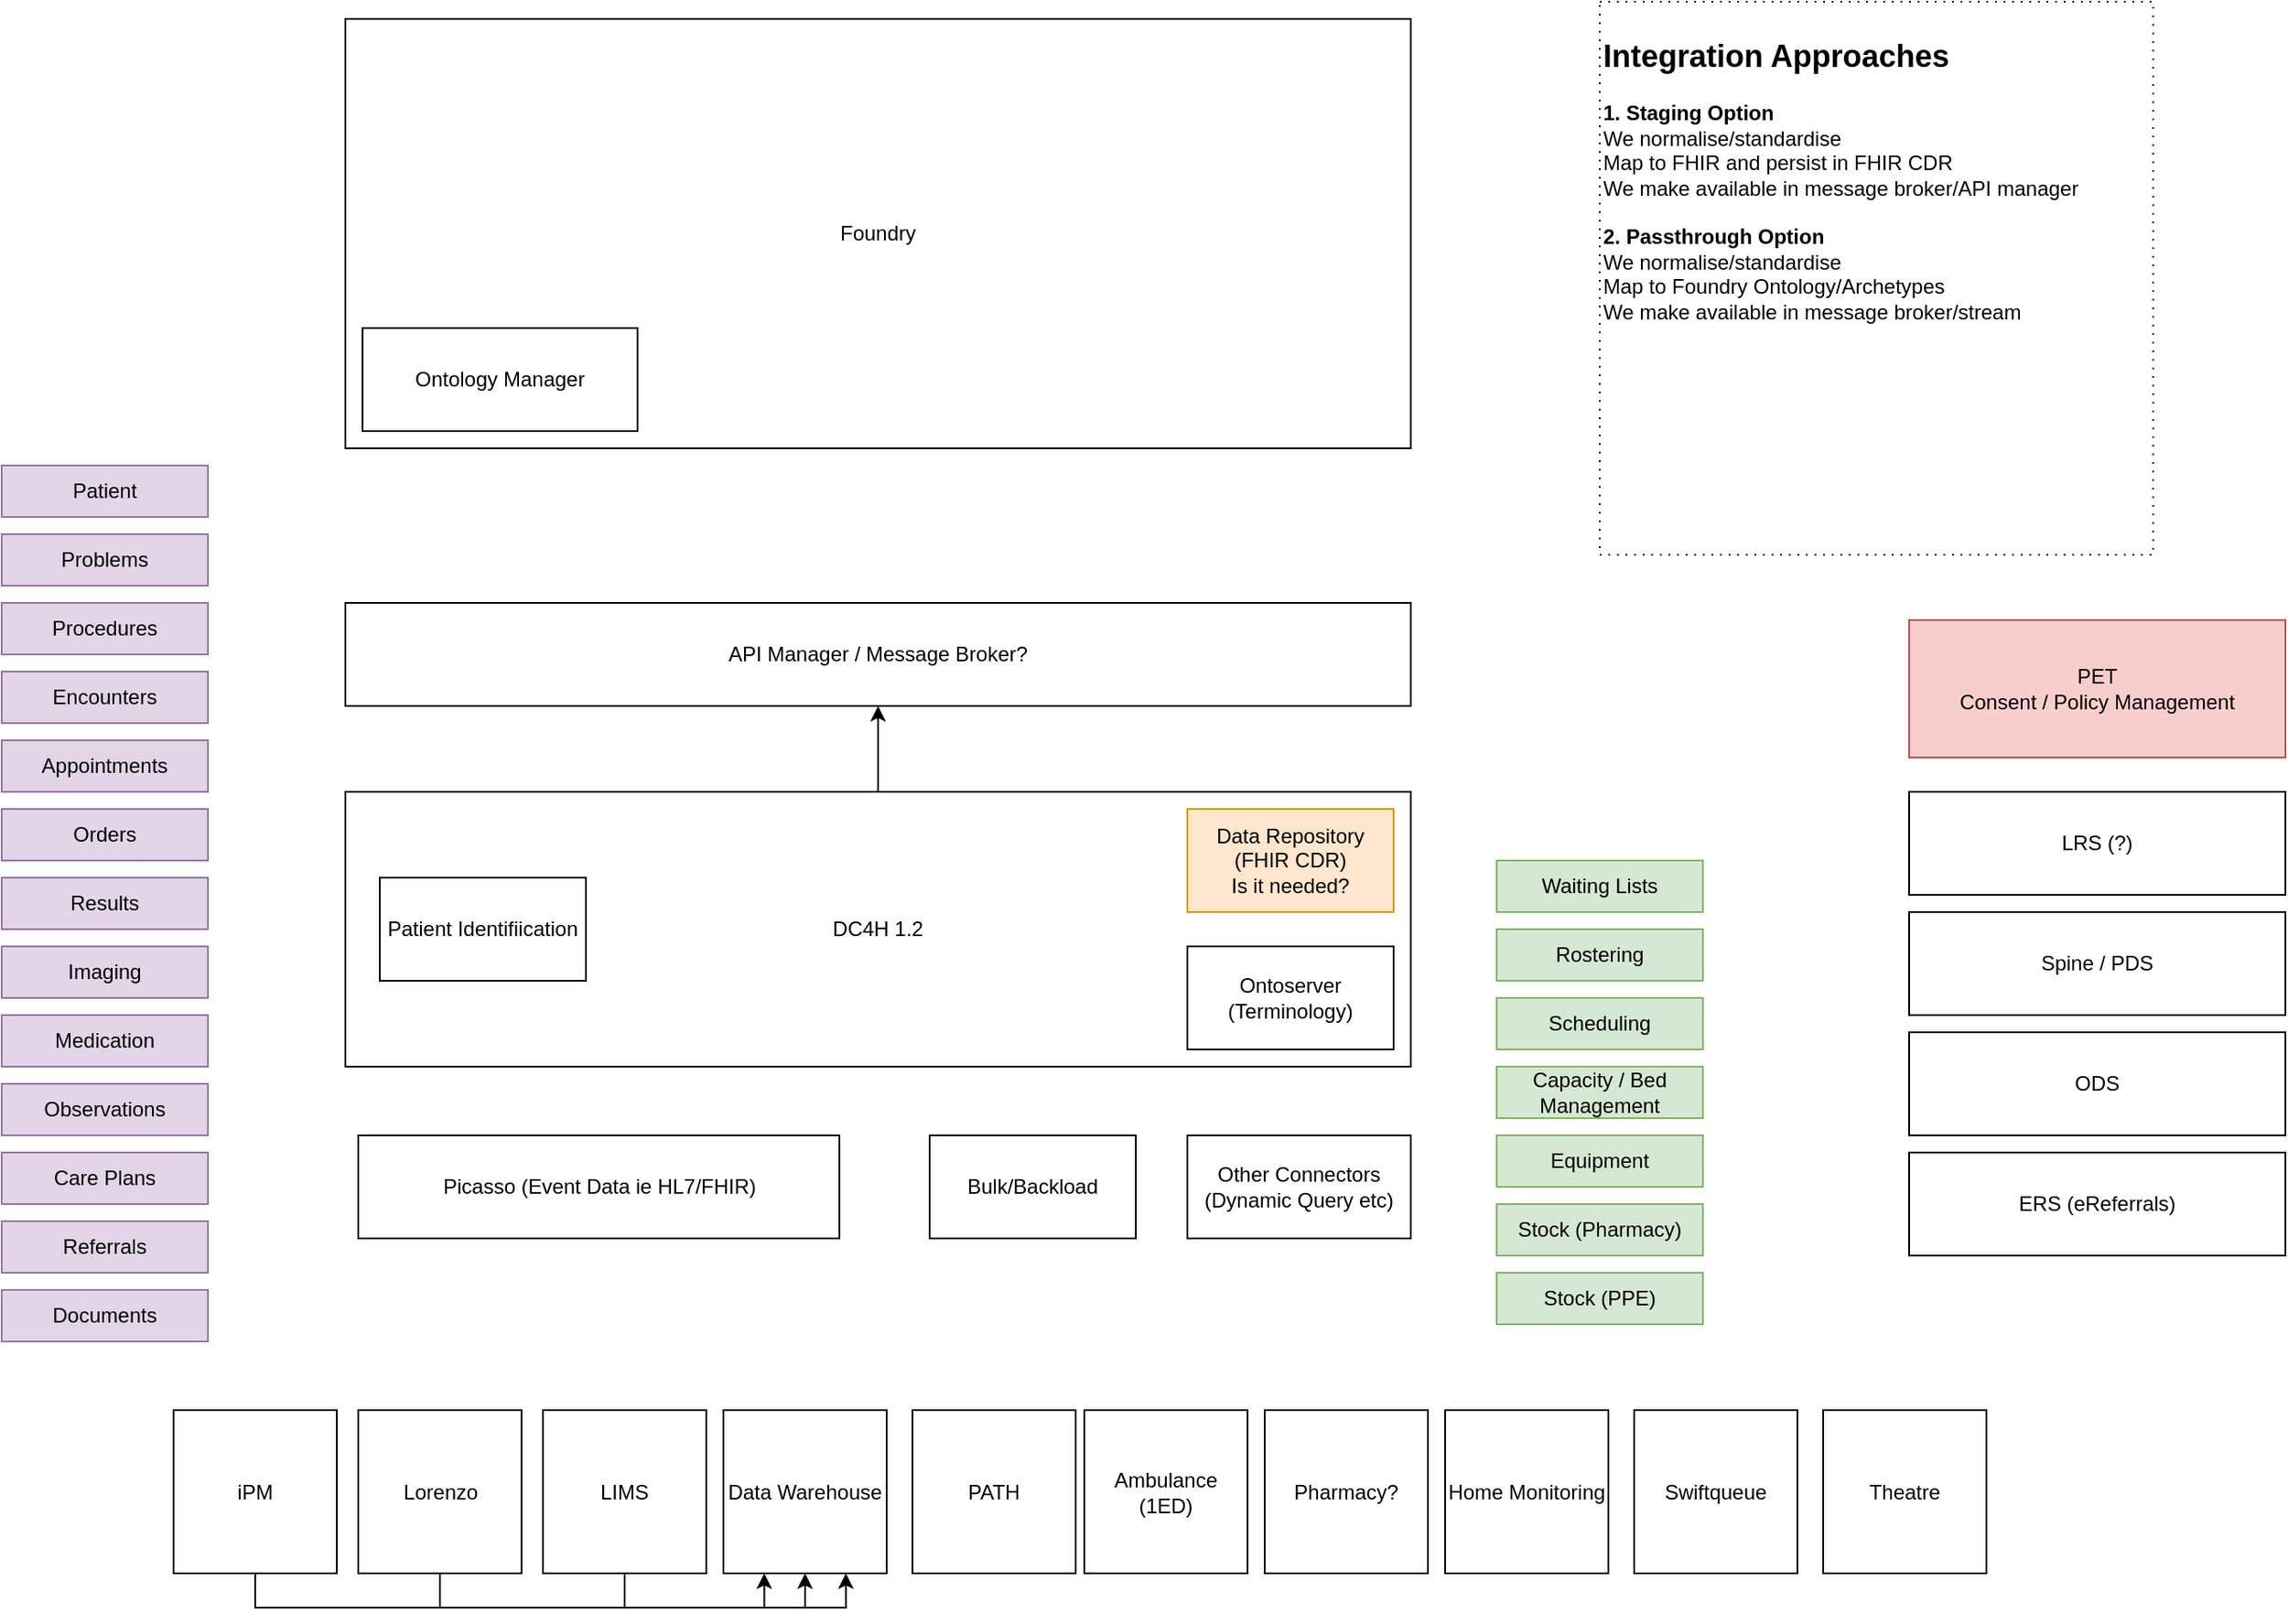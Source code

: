 <mxfile version="20.8.10" type="github">
  <diagram name="Page-1" id="IfO4KlaMefnt0QP_XdHf">
    <mxGraphModel dx="2027" dy="1156" grid="1" gridSize="10" guides="1" tooltips="1" connect="1" arrows="1" fold="1" page="1" pageScale="1" pageWidth="827" pageHeight="1169" math="0" shadow="0">
      <root>
        <mxCell id="0" />
        <mxCell id="1" parent="0" />
        <mxCell id="ulQrxE13SRcMPfscdwj9-69" style="edgeStyle=orthogonalEdgeStyle;rounded=0;orthogonalLoop=1;jettySize=auto;html=1;exitX=0.5;exitY=1;exitDx=0;exitDy=0;entryX=0.5;entryY=1;entryDx=0;entryDy=0;" parent="1" source="ulQrxE13SRcMPfscdwj9-1" target="ulQrxE13SRcMPfscdwj9-67" edge="1">
          <mxGeometry relative="1" as="geometry" />
        </mxCell>
        <mxCell id="ulQrxE13SRcMPfscdwj9-1" value="iPM" style="whiteSpace=wrap;html=1;aspect=fixed;" parent="1" vertex="1">
          <mxGeometry x="170" y="890" width="95" height="95" as="geometry" />
        </mxCell>
        <mxCell id="ulQrxE13SRcMPfscdwj9-2" value="Lorenzo" style="whiteSpace=wrap;html=1;aspect=fixed;" parent="1" vertex="1">
          <mxGeometry x="277.5" y="890" width="95" height="95" as="geometry" />
        </mxCell>
        <mxCell id="ulQrxE13SRcMPfscdwj9-3" value="LIMS" style="whiteSpace=wrap;html=1;aspect=fixed;" parent="1" vertex="1">
          <mxGeometry x="385" y="890" width="95" height="95" as="geometry" />
        </mxCell>
        <mxCell id="ulQrxE13SRcMPfscdwj9-4" value="PATH" style="whiteSpace=wrap;html=1;aspect=fixed;" parent="1" vertex="1">
          <mxGeometry x="600" y="890" width="95" height="95" as="geometry" />
        </mxCell>
        <mxCell id="ulQrxE13SRcMPfscdwj9-6" value="Picasso (Event Data ie HL7/FHIR)" style="rounded=0;whiteSpace=wrap;html=1;" parent="1" vertex="1">
          <mxGeometry x="277.5" y="730" width="280" height="60" as="geometry" />
        </mxCell>
        <mxCell id="ulQrxE13SRcMPfscdwj9-12" value="Bulk/Backload" style="rounded=0;whiteSpace=wrap;html=1;" parent="1" vertex="1">
          <mxGeometry x="610" y="730" width="120" height="60" as="geometry" />
        </mxCell>
        <mxCell id="ulQrxE13SRcMPfscdwj9-19" value="Other Connectors (Dynamic Query etc)" style="rounded=0;whiteSpace=wrap;html=1;" parent="1" vertex="1">
          <mxGeometry x="760" y="730" width="130" height="60" as="geometry" />
        </mxCell>
        <mxCell id="ulQrxE13SRcMPfscdwj9-20" value="DC4H 1.2" style="rounded=0;whiteSpace=wrap;html=1;" parent="1" vertex="1">
          <mxGeometry x="270" y="530" width="620" height="160" as="geometry" />
        </mxCell>
        <mxCell id="ulQrxE13SRcMPfscdwj9-22" value="Patient Identifiication" style="rounded=0;whiteSpace=wrap;html=1;" parent="1" vertex="1">
          <mxGeometry x="290" y="580" width="120" height="60" as="geometry" />
        </mxCell>
        <mxCell id="ulQrxE13SRcMPfscdwj9-23" value="Data Repository (FHIR CDR)&lt;br&gt;Is it needed?" style="rounded=0;whiteSpace=wrap;html=1;fillColor=#ffe6cc;strokeColor=#d79b00;" parent="1" vertex="1">
          <mxGeometry x="760" y="540" width="120" height="60" as="geometry" />
        </mxCell>
        <mxCell id="ulQrxE13SRcMPfscdwj9-24" value="Foundry" style="rounded=0;whiteSpace=wrap;html=1;" parent="1" vertex="1">
          <mxGeometry x="270" y="80" width="620" height="250" as="geometry" />
        </mxCell>
        <mxCell id="ulQrxE13SRcMPfscdwj9-26" value="Ontology Manager" style="rounded=0;whiteSpace=wrap;html=1;" parent="1" vertex="1">
          <mxGeometry x="280" y="260" width="160" height="60" as="geometry" />
        </mxCell>
        <mxCell id="ulQrxE13SRcMPfscdwj9-28" value="API Manager / Message Broker?" style="rounded=0;whiteSpace=wrap;html=1;" parent="1" vertex="1">
          <mxGeometry x="270" y="420" width="620" height="60" as="geometry" />
        </mxCell>
        <mxCell id="ulQrxE13SRcMPfscdwj9-29" value="" style="endArrow=classic;html=1;rounded=0;entryX=0.5;entryY=1;entryDx=0;entryDy=0;exitX=0.5;exitY=0;exitDx=0;exitDy=0;" parent="1" source="ulQrxE13SRcMPfscdwj9-20" target="ulQrxE13SRcMPfscdwj9-28" edge="1">
          <mxGeometry width="50" height="50" relative="1" as="geometry">
            <mxPoint x="530" y="630" as="sourcePoint" />
            <mxPoint x="580" y="580" as="targetPoint" />
          </mxGeometry>
        </mxCell>
        <mxCell id="ulQrxE13SRcMPfscdwj9-30" value="Ontoserver (Terminology)" style="rounded=0;whiteSpace=wrap;html=1;" parent="1" vertex="1">
          <mxGeometry x="760" y="620" width="120" height="60" as="geometry" />
        </mxCell>
        <mxCell id="ulQrxE13SRcMPfscdwj9-31" value="Waiting Lists" style="rounded=0;whiteSpace=wrap;html=1;fillColor=#d5e8d4;strokeColor=#82b366;" parent="1" vertex="1">
          <mxGeometry x="940" y="570" width="120" height="30" as="geometry" />
        </mxCell>
        <mxCell id="ulQrxE13SRcMPfscdwj9-32" value="Rostering" style="rounded=0;whiteSpace=wrap;html=1;fillColor=#d5e8d4;strokeColor=#82b366;" parent="1" vertex="1">
          <mxGeometry x="940" y="610" width="120" height="30" as="geometry" />
        </mxCell>
        <mxCell id="ulQrxE13SRcMPfscdwj9-33" value="Scheduling" style="rounded=0;whiteSpace=wrap;html=1;fillColor=#d5e8d4;strokeColor=#82b366;" parent="1" vertex="1">
          <mxGeometry x="940" y="650" width="120" height="30" as="geometry" />
        </mxCell>
        <mxCell id="ulQrxE13SRcMPfscdwj9-34" value="Capacity / Bed Management" style="rounded=0;whiteSpace=wrap;html=1;fillColor=#d5e8d4;strokeColor=#82b366;" parent="1" vertex="1">
          <mxGeometry x="940" y="690" width="120" height="30" as="geometry" />
        </mxCell>
        <mxCell id="ulQrxE13SRcMPfscdwj9-35" value="Equipment" style="rounded=0;whiteSpace=wrap;html=1;fillColor=#d5e8d4;strokeColor=#82b366;" parent="1" vertex="1">
          <mxGeometry x="940" y="730" width="120" height="30" as="geometry" />
        </mxCell>
        <mxCell id="ulQrxE13SRcMPfscdwj9-36" value="Patient" style="rounded=0;whiteSpace=wrap;html=1;fillColor=#e1d5e7;strokeColor=#9673a6;" parent="1" vertex="1">
          <mxGeometry x="70" y="340" width="120" height="30" as="geometry" />
        </mxCell>
        <mxCell id="ulQrxE13SRcMPfscdwj9-37" value="Problems" style="rounded=0;whiteSpace=wrap;html=1;fillColor=#e1d5e7;strokeColor=#9673a6;" parent="1" vertex="1">
          <mxGeometry x="70" y="380" width="120" height="30" as="geometry" />
        </mxCell>
        <mxCell id="ulQrxE13SRcMPfscdwj9-38" value="Procedures" style="rounded=0;whiteSpace=wrap;html=1;fillColor=#e1d5e7;strokeColor=#9673a6;" parent="1" vertex="1">
          <mxGeometry x="70" y="420" width="120" height="30" as="geometry" />
        </mxCell>
        <mxCell id="ulQrxE13SRcMPfscdwj9-39" value="Encounters" style="rounded=0;whiteSpace=wrap;html=1;fillColor=#e1d5e7;strokeColor=#9673a6;" parent="1" vertex="1">
          <mxGeometry x="70" y="460" width="120" height="30" as="geometry" />
        </mxCell>
        <mxCell id="ulQrxE13SRcMPfscdwj9-40" value="Appointments" style="rounded=0;whiteSpace=wrap;html=1;fillColor=#e1d5e7;strokeColor=#9673a6;" parent="1" vertex="1">
          <mxGeometry x="70" y="500" width="120" height="30" as="geometry" />
        </mxCell>
        <mxCell id="ulQrxE13SRcMPfscdwj9-41" value="Orders" style="rounded=0;whiteSpace=wrap;html=1;fillColor=#e1d5e7;strokeColor=#9673a6;" parent="1" vertex="1">
          <mxGeometry x="70" y="540" width="120" height="30" as="geometry" />
        </mxCell>
        <mxCell id="ulQrxE13SRcMPfscdwj9-42" value="Results" style="rounded=0;whiteSpace=wrap;html=1;fillColor=#e1d5e7;strokeColor=#9673a6;" parent="1" vertex="1">
          <mxGeometry x="70" y="580" width="120" height="30" as="geometry" />
        </mxCell>
        <mxCell id="ulQrxE13SRcMPfscdwj9-43" value="Imaging" style="rounded=0;whiteSpace=wrap;html=1;fillColor=#e1d5e7;strokeColor=#9673a6;" parent="1" vertex="1">
          <mxGeometry x="70" y="620" width="120" height="30" as="geometry" />
        </mxCell>
        <mxCell id="ulQrxE13SRcMPfscdwj9-44" value="Medication" style="rounded=0;whiteSpace=wrap;html=1;fillColor=#e1d5e7;strokeColor=#9673a6;" parent="1" vertex="1">
          <mxGeometry x="70" y="660" width="120" height="30" as="geometry" />
        </mxCell>
        <mxCell id="ulQrxE13SRcMPfscdwj9-45" value="Ambulance (1ED)" style="whiteSpace=wrap;html=1;aspect=fixed;" parent="1" vertex="1">
          <mxGeometry x="700" y="890" width="95" height="95" as="geometry" />
        </mxCell>
        <mxCell id="ulQrxE13SRcMPfscdwj9-46" value="Stock (Pharmacy)" style="rounded=0;whiteSpace=wrap;html=1;fillColor=#d5e8d4;strokeColor=#82b366;" parent="1" vertex="1">
          <mxGeometry x="940" y="770" width="120" height="30" as="geometry" />
        </mxCell>
        <mxCell id="ulQrxE13SRcMPfscdwj9-47" value="Stock (PPE)" style="rounded=0;whiteSpace=wrap;html=1;fillColor=#d5e8d4;strokeColor=#82b366;" parent="1" vertex="1">
          <mxGeometry x="940" y="810" width="120" height="30" as="geometry" />
        </mxCell>
        <mxCell id="ulQrxE13SRcMPfscdwj9-48" value="Pharmacy?" style="whiteSpace=wrap;html=1;aspect=fixed;" parent="1" vertex="1">
          <mxGeometry x="805" y="890" width="95" height="95" as="geometry" />
        </mxCell>
        <mxCell id="ulQrxE13SRcMPfscdwj9-49" value="Observations" style="rounded=0;whiteSpace=wrap;html=1;fillColor=#e1d5e7;strokeColor=#9673a6;" parent="1" vertex="1">
          <mxGeometry x="70" y="700" width="120" height="30" as="geometry" />
        </mxCell>
        <mxCell id="ulQrxE13SRcMPfscdwj9-50" value="Care Plans" style="rounded=0;whiteSpace=wrap;html=1;fillColor=#e1d5e7;strokeColor=#9673a6;" parent="1" vertex="1">
          <mxGeometry x="70" y="740" width="120" height="30" as="geometry" />
        </mxCell>
        <mxCell id="ulQrxE13SRcMPfscdwj9-51" value="Home Monitoring" style="whiteSpace=wrap;html=1;aspect=fixed;" parent="1" vertex="1">
          <mxGeometry x="910" y="890" width="95" height="95" as="geometry" />
        </mxCell>
        <mxCell id="ulQrxE13SRcMPfscdwj9-52" value="Swiftqueue" style="whiteSpace=wrap;html=1;aspect=fixed;" parent="1" vertex="1">
          <mxGeometry x="1020" y="890" width="95" height="95" as="geometry" />
        </mxCell>
        <mxCell id="ulQrxE13SRcMPfscdwj9-53" value="Theatre" style="whiteSpace=wrap;html=1;aspect=fixed;" parent="1" vertex="1">
          <mxGeometry x="1130" y="890" width="95" height="95" as="geometry" />
        </mxCell>
        <mxCell id="ulQrxE13SRcMPfscdwj9-54" value="Spine / PDS" style="rounded=0;whiteSpace=wrap;html=1;" parent="1" vertex="1">
          <mxGeometry x="1180" y="600" width="219" height="60" as="geometry" />
        </mxCell>
        <mxCell id="ulQrxE13SRcMPfscdwj9-55" value="PET&lt;br&gt;Consent / Policy Management" style="rounded=0;whiteSpace=wrap;html=1;fillColor=#f8cecc;strokeColor=#b85450;" parent="1" vertex="1">
          <mxGeometry x="1180" y="430" width="219" height="80" as="geometry" />
        </mxCell>
        <mxCell id="ulQrxE13SRcMPfscdwj9-56" value="LRS (?)" style="rounded=0;whiteSpace=wrap;html=1;" parent="1" vertex="1">
          <mxGeometry x="1180" y="530" width="219" height="60" as="geometry" />
        </mxCell>
        <mxCell id="ulQrxE13SRcMPfscdwj9-57" value="ODS" style="rounded=0;whiteSpace=wrap;html=1;" parent="1" vertex="1">
          <mxGeometry x="1180" y="670" width="219" height="60" as="geometry" />
        </mxCell>
        <mxCell id="ulQrxE13SRcMPfscdwj9-58" value="ERS (eReferrals)" style="rounded=0;whiteSpace=wrap;html=1;" parent="1" vertex="1">
          <mxGeometry x="1180" y="740" width="219" height="60" as="geometry" />
        </mxCell>
        <mxCell id="ulQrxE13SRcMPfscdwj9-59" value="Referrals" style="rounded=0;whiteSpace=wrap;html=1;fillColor=#e1d5e7;strokeColor=#9673a6;" parent="1" vertex="1">
          <mxGeometry x="70" y="780" width="120" height="30" as="geometry" />
        </mxCell>
        <mxCell id="ulQrxE13SRcMPfscdwj9-60" value="Documents" style="rounded=0;whiteSpace=wrap;html=1;fillColor=#e1d5e7;strokeColor=#9673a6;" parent="1" vertex="1">
          <mxGeometry x="70" y="820" width="120" height="30" as="geometry" />
        </mxCell>
        <mxCell id="ulQrxE13SRcMPfscdwj9-65" value="&lt;h2 style=&quot;&quot;&gt;&lt;span style=&quot;background-color: initial;&quot;&gt;&lt;b&gt;Integration Approaches&lt;/b&gt;&lt;/span&gt;&lt;/h2&gt;&lt;b&gt;1. Staging Option&lt;/b&gt;&lt;br&gt;We normalise/standardise&lt;br&gt;Map to FHIR and persist in FHIR CDR&lt;br&gt;We make available in message broker/API manager&lt;br&gt;&lt;br&gt;&lt;b style=&quot;border-color: var(--border-color);&quot;&gt;2. Passthrough Option&lt;/b&gt;&lt;br style=&quot;border-color: var(--border-color);&quot;&gt;We normalise/standardise&lt;br style=&quot;border-color: var(--border-color);&quot;&gt;Map to Foundry Ontology/Archetypes&lt;br style=&quot;border-color: var(--border-color);&quot;&gt;We make available in message broker/stream" style="whiteSpace=wrap;html=1;aspect=fixed;align=left;dashed=1;dashPattern=1 4;verticalAlign=top;" parent="1" vertex="1">
          <mxGeometry x="1000" y="70" width="322" height="322" as="geometry" />
        </mxCell>
        <mxCell id="ulQrxE13SRcMPfscdwj9-67" value="Data Warehouse" style="whiteSpace=wrap;html=1;aspect=fixed;" parent="1" vertex="1">
          <mxGeometry x="490" y="890" width="95" height="95" as="geometry" />
        </mxCell>
        <mxCell id="ulQrxE13SRcMPfscdwj9-70" style="edgeStyle=orthogonalEdgeStyle;rounded=0;orthogonalLoop=1;jettySize=auto;html=1;exitX=0.5;exitY=1;exitDx=0;exitDy=0;entryX=0.75;entryY=1;entryDx=0;entryDy=0;" parent="1" source="ulQrxE13SRcMPfscdwj9-2" target="ulQrxE13SRcMPfscdwj9-67" edge="1">
          <mxGeometry relative="1" as="geometry">
            <mxPoint x="237.5" y="1040" as="sourcePoint" />
            <mxPoint x="557.5" y="1040" as="targetPoint" />
          </mxGeometry>
        </mxCell>
        <mxCell id="ulQrxE13SRcMPfscdwj9-71" style="edgeStyle=orthogonalEdgeStyle;rounded=0;orthogonalLoop=1;jettySize=auto;html=1;exitX=0.5;exitY=1;exitDx=0;exitDy=0;entryX=0.25;entryY=1;entryDx=0;entryDy=0;" parent="1" source="ulQrxE13SRcMPfscdwj9-3" target="ulQrxE13SRcMPfscdwj9-67" edge="1">
          <mxGeometry relative="1" as="geometry">
            <mxPoint x="340" y="1050" as="sourcePoint" />
            <mxPoint x="576.25" y="1050" as="targetPoint" />
          </mxGeometry>
        </mxCell>
      </root>
    </mxGraphModel>
  </diagram>
</mxfile>
